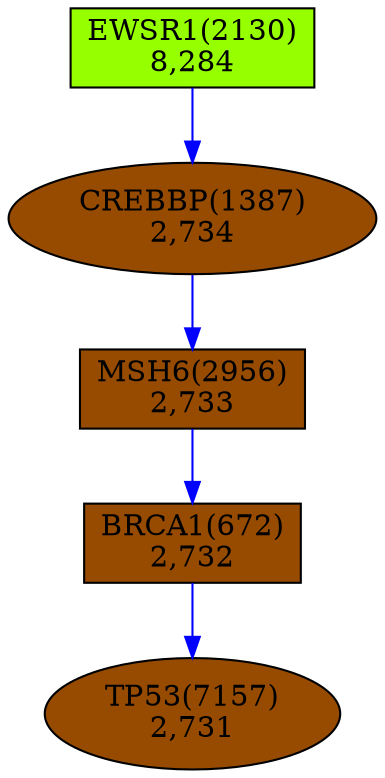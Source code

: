 digraph main_a3_test_025_y {
N_13 [shape = box, style = filled, fillcolor = "#964b00", label = "BRCA1(672)\n2,732"];
N_32 [shape = ellipse, style = filled, fillcolor = "#964b00", label = "CREBBP(1387)\n2,734"];
N_48 [shape = box, style = filled, fillcolor = "#96ff00", label = "EWSR1(2130)\n8,284"];
N_99 [shape = box, style = filled, fillcolor = "#964b00", label = "MSH6(2956)\n2,733"];
N_169 [shape = ellipse, style = filled, fillcolor = "#964b00", label = "TP53(7157)\n2,731"];
N_48 -> N_32 [ color = blue ];
N_99 -> N_13 [ color = blue ];
N_32 -> N_99 [ color = blue ];
N_13 -> N_169 [ color = blue ];
}
